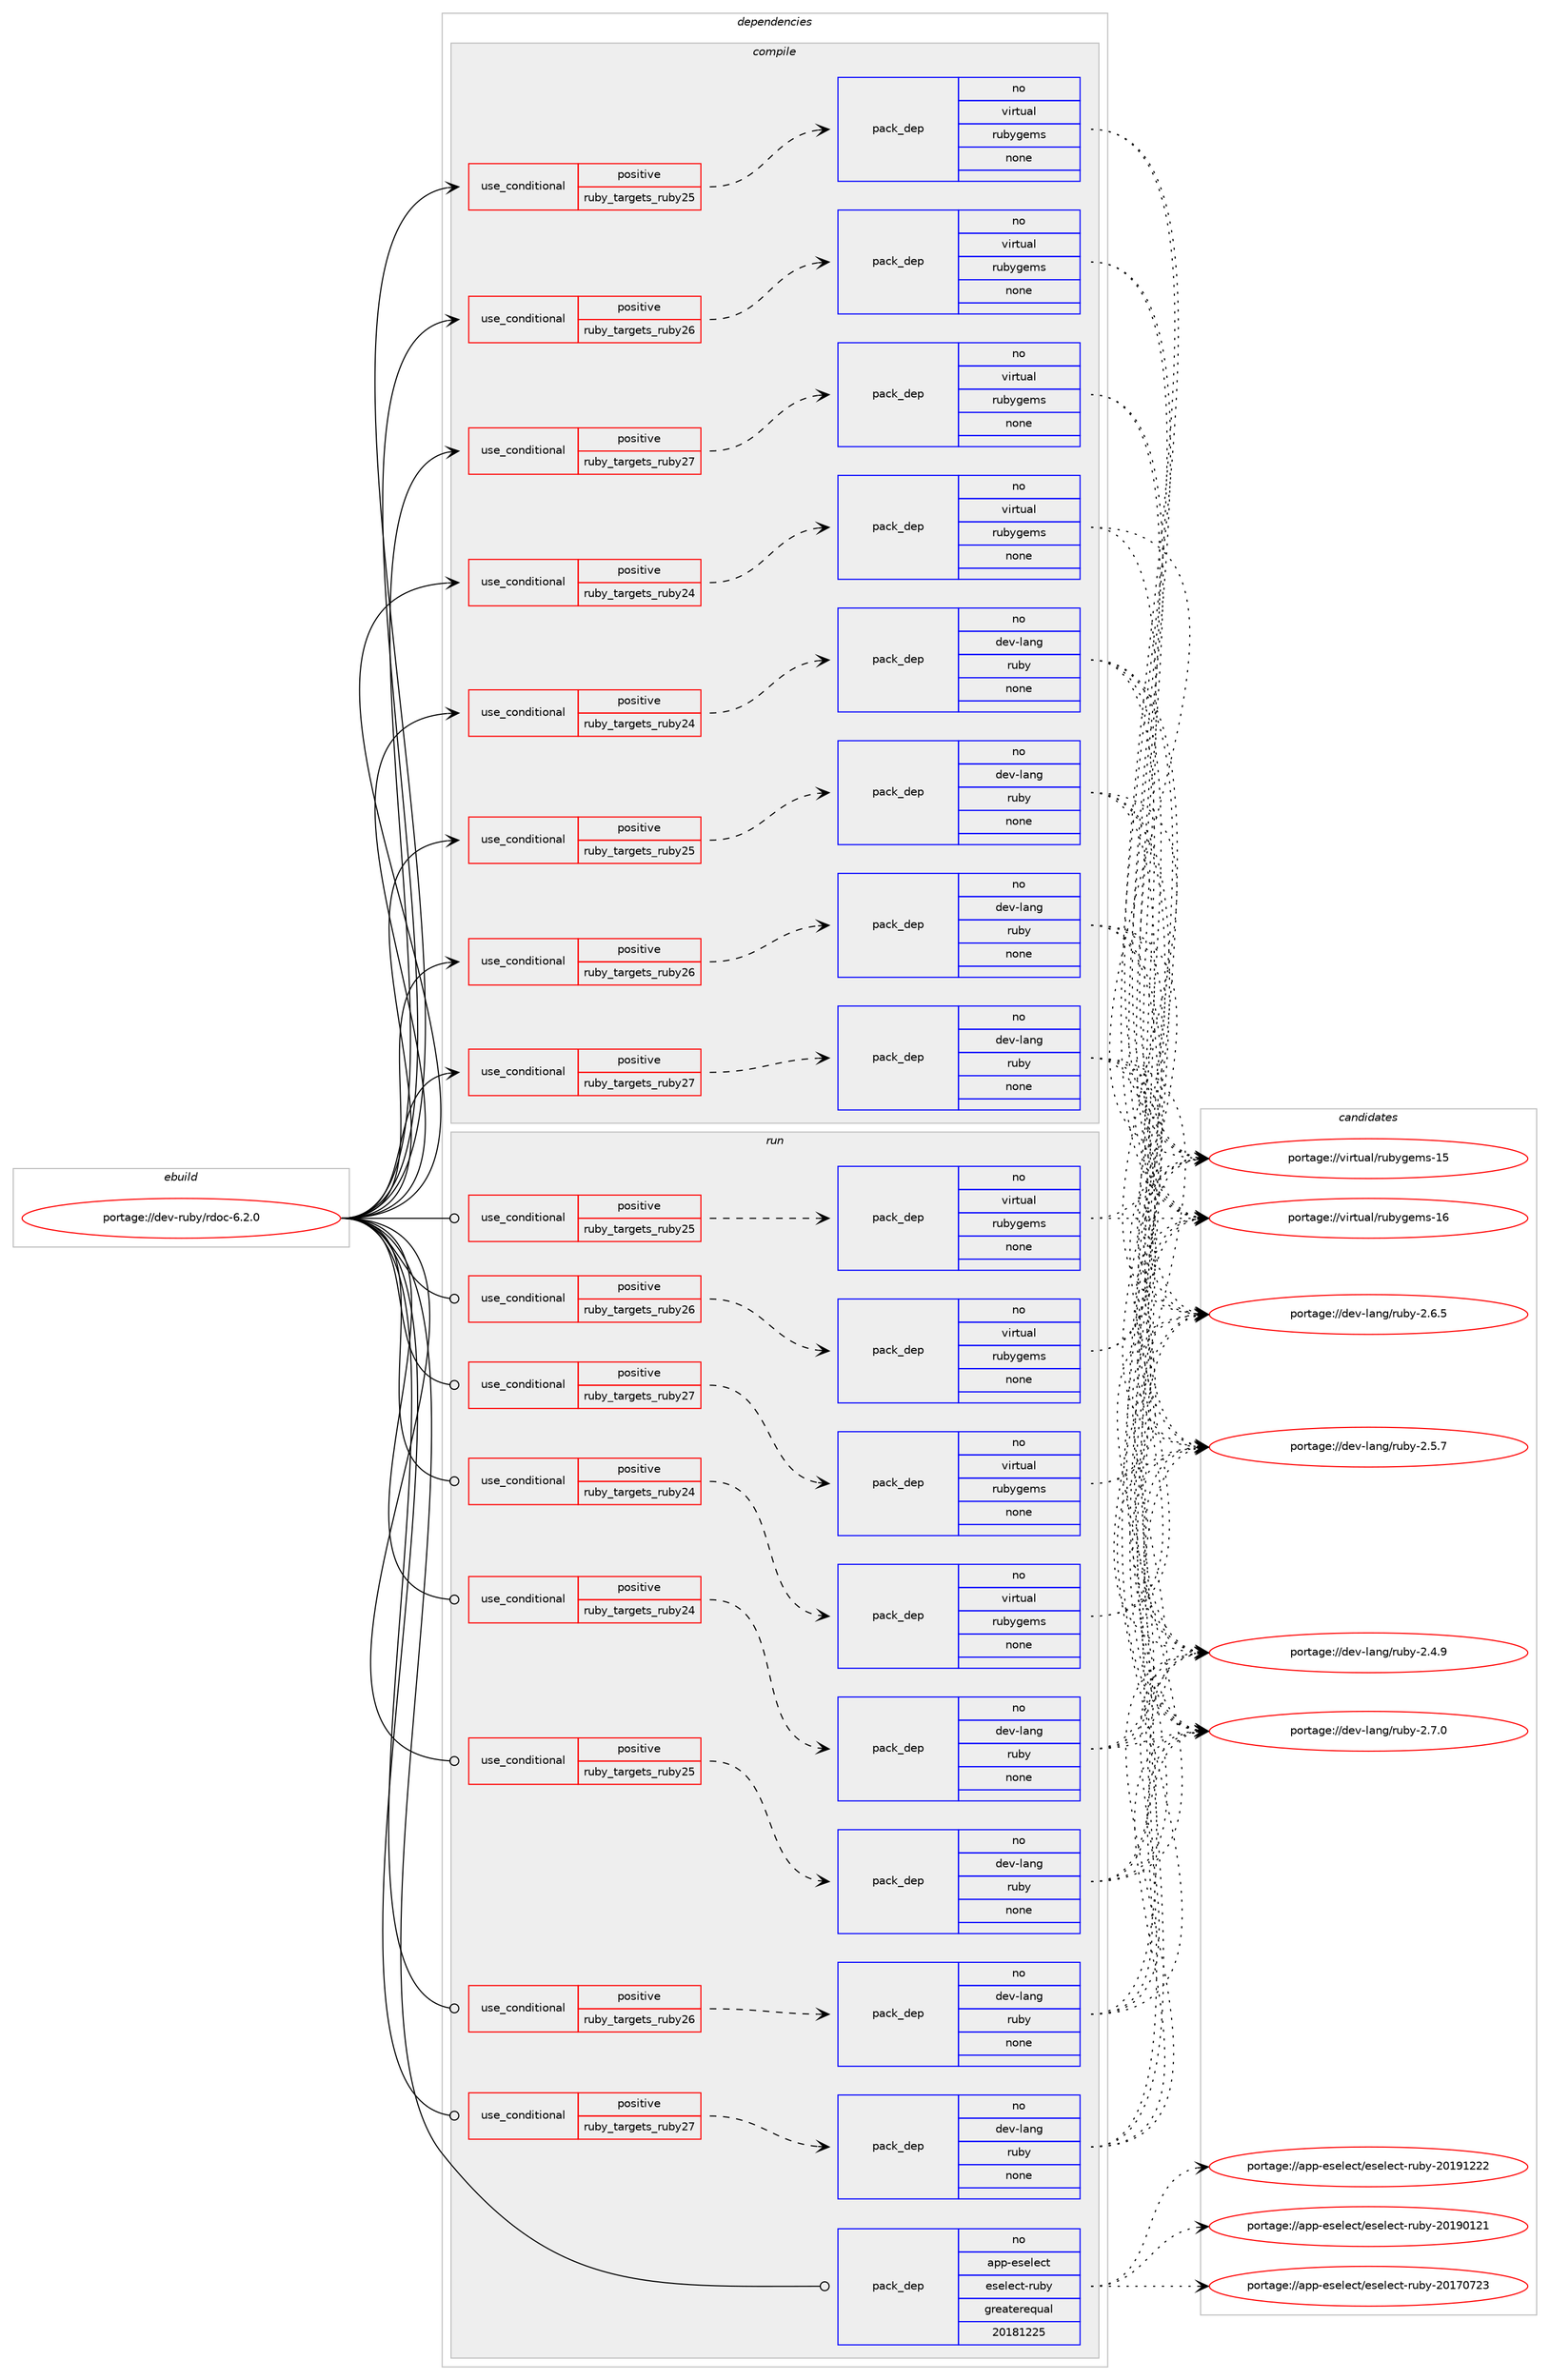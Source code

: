 digraph prolog {

# *************
# Graph options
# *************

newrank=true;
concentrate=true;
compound=true;
graph [rankdir=LR,fontname=Helvetica,fontsize=10,ranksep=1.5];#, ranksep=2.5, nodesep=0.2];
edge  [arrowhead=vee];
node  [fontname=Helvetica,fontsize=10];

# **********
# The ebuild
# **********

subgraph cluster_leftcol {
color=gray;
label=<<i>ebuild</i>>;
id [label="portage://dev-ruby/rdoc-6.2.0", color=red, width=4, href="../dev-ruby/rdoc-6.2.0.svg"];
}

# ****************
# The dependencies
# ****************

subgraph cluster_midcol {
color=gray;
label=<<i>dependencies</i>>;
subgraph cluster_compile {
fillcolor="#eeeeee";
style=filled;
label=<<i>compile</i>>;
subgraph cond76043 {
dependency334050 [label=<<TABLE BORDER="0" CELLBORDER="1" CELLSPACING="0" CELLPADDING="4"><TR><TD ROWSPAN="3" CELLPADDING="10">use_conditional</TD></TR><TR><TD>positive</TD></TR><TR><TD>ruby_targets_ruby24</TD></TR></TABLE>>, shape=none, color=red];
subgraph pack253260 {
dependency334051 [label=<<TABLE BORDER="0" CELLBORDER="1" CELLSPACING="0" CELLPADDING="4" WIDTH="220"><TR><TD ROWSPAN="6" CELLPADDING="30">pack_dep</TD></TR><TR><TD WIDTH="110">no</TD></TR><TR><TD>dev-lang</TD></TR><TR><TD>ruby</TD></TR><TR><TD>none</TD></TR><TR><TD></TD></TR></TABLE>>, shape=none, color=blue];
}
dependency334050:e -> dependency334051:w [weight=20,style="dashed",arrowhead="vee"];
}
id:e -> dependency334050:w [weight=20,style="solid",arrowhead="vee"];
subgraph cond76044 {
dependency334052 [label=<<TABLE BORDER="0" CELLBORDER="1" CELLSPACING="0" CELLPADDING="4"><TR><TD ROWSPAN="3" CELLPADDING="10">use_conditional</TD></TR><TR><TD>positive</TD></TR><TR><TD>ruby_targets_ruby24</TD></TR></TABLE>>, shape=none, color=red];
subgraph pack253261 {
dependency334053 [label=<<TABLE BORDER="0" CELLBORDER="1" CELLSPACING="0" CELLPADDING="4" WIDTH="220"><TR><TD ROWSPAN="6" CELLPADDING="30">pack_dep</TD></TR><TR><TD WIDTH="110">no</TD></TR><TR><TD>virtual</TD></TR><TR><TD>rubygems</TD></TR><TR><TD>none</TD></TR><TR><TD></TD></TR></TABLE>>, shape=none, color=blue];
}
dependency334052:e -> dependency334053:w [weight=20,style="dashed",arrowhead="vee"];
}
id:e -> dependency334052:w [weight=20,style="solid",arrowhead="vee"];
subgraph cond76045 {
dependency334054 [label=<<TABLE BORDER="0" CELLBORDER="1" CELLSPACING="0" CELLPADDING="4"><TR><TD ROWSPAN="3" CELLPADDING="10">use_conditional</TD></TR><TR><TD>positive</TD></TR><TR><TD>ruby_targets_ruby25</TD></TR></TABLE>>, shape=none, color=red];
subgraph pack253262 {
dependency334055 [label=<<TABLE BORDER="0" CELLBORDER="1" CELLSPACING="0" CELLPADDING="4" WIDTH="220"><TR><TD ROWSPAN="6" CELLPADDING="30">pack_dep</TD></TR><TR><TD WIDTH="110">no</TD></TR><TR><TD>dev-lang</TD></TR><TR><TD>ruby</TD></TR><TR><TD>none</TD></TR><TR><TD></TD></TR></TABLE>>, shape=none, color=blue];
}
dependency334054:e -> dependency334055:w [weight=20,style="dashed",arrowhead="vee"];
}
id:e -> dependency334054:w [weight=20,style="solid",arrowhead="vee"];
subgraph cond76046 {
dependency334056 [label=<<TABLE BORDER="0" CELLBORDER="1" CELLSPACING="0" CELLPADDING="4"><TR><TD ROWSPAN="3" CELLPADDING="10">use_conditional</TD></TR><TR><TD>positive</TD></TR><TR><TD>ruby_targets_ruby25</TD></TR></TABLE>>, shape=none, color=red];
subgraph pack253263 {
dependency334057 [label=<<TABLE BORDER="0" CELLBORDER="1" CELLSPACING="0" CELLPADDING="4" WIDTH="220"><TR><TD ROWSPAN="6" CELLPADDING="30">pack_dep</TD></TR><TR><TD WIDTH="110">no</TD></TR><TR><TD>virtual</TD></TR><TR><TD>rubygems</TD></TR><TR><TD>none</TD></TR><TR><TD></TD></TR></TABLE>>, shape=none, color=blue];
}
dependency334056:e -> dependency334057:w [weight=20,style="dashed",arrowhead="vee"];
}
id:e -> dependency334056:w [weight=20,style="solid",arrowhead="vee"];
subgraph cond76047 {
dependency334058 [label=<<TABLE BORDER="0" CELLBORDER="1" CELLSPACING="0" CELLPADDING="4"><TR><TD ROWSPAN="3" CELLPADDING="10">use_conditional</TD></TR><TR><TD>positive</TD></TR><TR><TD>ruby_targets_ruby26</TD></TR></TABLE>>, shape=none, color=red];
subgraph pack253264 {
dependency334059 [label=<<TABLE BORDER="0" CELLBORDER="1" CELLSPACING="0" CELLPADDING="4" WIDTH="220"><TR><TD ROWSPAN="6" CELLPADDING="30">pack_dep</TD></TR><TR><TD WIDTH="110">no</TD></TR><TR><TD>dev-lang</TD></TR><TR><TD>ruby</TD></TR><TR><TD>none</TD></TR><TR><TD></TD></TR></TABLE>>, shape=none, color=blue];
}
dependency334058:e -> dependency334059:w [weight=20,style="dashed",arrowhead="vee"];
}
id:e -> dependency334058:w [weight=20,style="solid",arrowhead="vee"];
subgraph cond76048 {
dependency334060 [label=<<TABLE BORDER="0" CELLBORDER="1" CELLSPACING="0" CELLPADDING="4"><TR><TD ROWSPAN="3" CELLPADDING="10">use_conditional</TD></TR><TR><TD>positive</TD></TR><TR><TD>ruby_targets_ruby26</TD></TR></TABLE>>, shape=none, color=red];
subgraph pack253265 {
dependency334061 [label=<<TABLE BORDER="0" CELLBORDER="1" CELLSPACING="0" CELLPADDING="4" WIDTH="220"><TR><TD ROWSPAN="6" CELLPADDING="30">pack_dep</TD></TR><TR><TD WIDTH="110">no</TD></TR><TR><TD>virtual</TD></TR><TR><TD>rubygems</TD></TR><TR><TD>none</TD></TR><TR><TD></TD></TR></TABLE>>, shape=none, color=blue];
}
dependency334060:e -> dependency334061:w [weight=20,style="dashed",arrowhead="vee"];
}
id:e -> dependency334060:w [weight=20,style="solid",arrowhead="vee"];
subgraph cond76049 {
dependency334062 [label=<<TABLE BORDER="0" CELLBORDER="1" CELLSPACING="0" CELLPADDING="4"><TR><TD ROWSPAN="3" CELLPADDING="10">use_conditional</TD></TR><TR><TD>positive</TD></TR><TR><TD>ruby_targets_ruby27</TD></TR></TABLE>>, shape=none, color=red];
subgraph pack253266 {
dependency334063 [label=<<TABLE BORDER="0" CELLBORDER="1" CELLSPACING="0" CELLPADDING="4" WIDTH="220"><TR><TD ROWSPAN="6" CELLPADDING="30">pack_dep</TD></TR><TR><TD WIDTH="110">no</TD></TR><TR><TD>dev-lang</TD></TR><TR><TD>ruby</TD></TR><TR><TD>none</TD></TR><TR><TD></TD></TR></TABLE>>, shape=none, color=blue];
}
dependency334062:e -> dependency334063:w [weight=20,style="dashed",arrowhead="vee"];
}
id:e -> dependency334062:w [weight=20,style="solid",arrowhead="vee"];
subgraph cond76050 {
dependency334064 [label=<<TABLE BORDER="0" CELLBORDER="1" CELLSPACING="0" CELLPADDING="4"><TR><TD ROWSPAN="3" CELLPADDING="10">use_conditional</TD></TR><TR><TD>positive</TD></TR><TR><TD>ruby_targets_ruby27</TD></TR></TABLE>>, shape=none, color=red];
subgraph pack253267 {
dependency334065 [label=<<TABLE BORDER="0" CELLBORDER="1" CELLSPACING="0" CELLPADDING="4" WIDTH="220"><TR><TD ROWSPAN="6" CELLPADDING="30">pack_dep</TD></TR><TR><TD WIDTH="110">no</TD></TR><TR><TD>virtual</TD></TR><TR><TD>rubygems</TD></TR><TR><TD>none</TD></TR><TR><TD></TD></TR></TABLE>>, shape=none, color=blue];
}
dependency334064:e -> dependency334065:w [weight=20,style="dashed",arrowhead="vee"];
}
id:e -> dependency334064:w [weight=20,style="solid",arrowhead="vee"];
}
subgraph cluster_compileandrun {
fillcolor="#eeeeee";
style=filled;
label=<<i>compile and run</i>>;
}
subgraph cluster_run {
fillcolor="#eeeeee";
style=filled;
label=<<i>run</i>>;
subgraph cond76051 {
dependency334066 [label=<<TABLE BORDER="0" CELLBORDER="1" CELLSPACING="0" CELLPADDING="4"><TR><TD ROWSPAN="3" CELLPADDING="10">use_conditional</TD></TR><TR><TD>positive</TD></TR><TR><TD>ruby_targets_ruby24</TD></TR></TABLE>>, shape=none, color=red];
subgraph pack253268 {
dependency334067 [label=<<TABLE BORDER="0" CELLBORDER="1" CELLSPACING="0" CELLPADDING="4" WIDTH="220"><TR><TD ROWSPAN="6" CELLPADDING="30">pack_dep</TD></TR><TR><TD WIDTH="110">no</TD></TR><TR><TD>dev-lang</TD></TR><TR><TD>ruby</TD></TR><TR><TD>none</TD></TR><TR><TD></TD></TR></TABLE>>, shape=none, color=blue];
}
dependency334066:e -> dependency334067:w [weight=20,style="dashed",arrowhead="vee"];
}
id:e -> dependency334066:w [weight=20,style="solid",arrowhead="odot"];
subgraph cond76052 {
dependency334068 [label=<<TABLE BORDER="0" CELLBORDER="1" CELLSPACING="0" CELLPADDING="4"><TR><TD ROWSPAN="3" CELLPADDING="10">use_conditional</TD></TR><TR><TD>positive</TD></TR><TR><TD>ruby_targets_ruby24</TD></TR></TABLE>>, shape=none, color=red];
subgraph pack253269 {
dependency334069 [label=<<TABLE BORDER="0" CELLBORDER="1" CELLSPACING="0" CELLPADDING="4" WIDTH="220"><TR><TD ROWSPAN="6" CELLPADDING="30">pack_dep</TD></TR><TR><TD WIDTH="110">no</TD></TR><TR><TD>virtual</TD></TR><TR><TD>rubygems</TD></TR><TR><TD>none</TD></TR><TR><TD></TD></TR></TABLE>>, shape=none, color=blue];
}
dependency334068:e -> dependency334069:w [weight=20,style="dashed",arrowhead="vee"];
}
id:e -> dependency334068:w [weight=20,style="solid",arrowhead="odot"];
subgraph cond76053 {
dependency334070 [label=<<TABLE BORDER="0" CELLBORDER="1" CELLSPACING="0" CELLPADDING="4"><TR><TD ROWSPAN="3" CELLPADDING="10">use_conditional</TD></TR><TR><TD>positive</TD></TR><TR><TD>ruby_targets_ruby25</TD></TR></TABLE>>, shape=none, color=red];
subgraph pack253270 {
dependency334071 [label=<<TABLE BORDER="0" CELLBORDER="1" CELLSPACING="0" CELLPADDING="4" WIDTH="220"><TR><TD ROWSPAN="6" CELLPADDING="30">pack_dep</TD></TR><TR><TD WIDTH="110">no</TD></TR><TR><TD>dev-lang</TD></TR><TR><TD>ruby</TD></TR><TR><TD>none</TD></TR><TR><TD></TD></TR></TABLE>>, shape=none, color=blue];
}
dependency334070:e -> dependency334071:w [weight=20,style="dashed",arrowhead="vee"];
}
id:e -> dependency334070:w [weight=20,style="solid",arrowhead="odot"];
subgraph cond76054 {
dependency334072 [label=<<TABLE BORDER="0" CELLBORDER="1" CELLSPACING="0" CELLPADDING="4"><TR><TD ROWSPAN="3" CELLPADDING="10">use_conditional</TD></TR><TR><TD>positive</TD></TR><TR><TD>ruby_targets_ruby25</TD></TR></TABLE>>, shape=none, color=red];
subgraph pack253271 {
dependency334073 [label=<<TABLE BORDER="0" CELLBORDER="1" CELLSPACING="0" CELLPADDING="4" WIDTH="220"><TR><TD ROWSPAN="6" CELLPADDING="30">pack_dep</TD></TR><TR><TD WIDTH="110">no</TD></TR><TR><TD>virtual</TD></TR><TR><TD>rubygems</TD></TR><TR><TD>none</TD></TR><TR><TD></TD></TR></TABLE>>, shape=none, color=blue];
}
dependency334072:e -> dependency334073:w [weight=20,style="dashed",arrowhead="vee"];
}
id:e -> dependency334072:w [weight=20,style="solid",arrowhead="odot"];
subgraph cond76055 {
dependency334074 [label=<<TABLE BORDER="0" CELLBORDER="1" CELLSPACING="0" CELLPADDING="4"><TR><TD ROWSPAN="3" CELLPADDING="10">use_conditional</TD></TR><TR><TD>positive</TD></TR><TR><TD>ruby_targets_ruby26</TD></TR></TABLE>>, shape=none, color=red];
subgraph pack253272 {
dependency334075 [label=<<TABLE BORDER="0" CELLBORDER="1" CELLSPACING="0" CELLPADDING="4" WIDTH="220"><TR><TD ROWSPAN="6" CELLPADDING="30">pack_dep</TD></TR><TR><TD WIDTH="110">no</TD></TR><TR><TD>dev-lang</TD></TR><TR><TD>ruby</TD></TR><TR><TD>none</TD></TR><TR><TD></TD></TR></TABLE>>, shape=none, color=blue];
}
dependency334074:e -> dependency334075:w [weight=20,style="dashed",arrowhead="vee"];
}
id:e -> dependency334074:w [weight=20,style="solid",arrowhead="odot"];
subgraph cond76056 {
dependency334076 [label=<<TABLE BORDER="0" CELLBORDER="1" CELLSPACING="0" CELLPADDING="4"><TR><TD ROWSPAN="3" CELLPADDING="10">use_conditional</TD></TR><TR><TD>positive</TD></TR><TR><TD>ruby_targets_ruby26</TD></TR></TABLE>>, shape=none, color=red];
subgraph pack253273 {
dependency334077 [label=<<TABLE BORDER="0" CELLBORDER="1" CELLSPACING="0" CELLPADDING="4" WIDTH="220"><TR><TD ROWSPAN="6" CELLPADDING="30">pack_dep</TD></TR><TR><TD WIDTH="110">no</TD></TR><TR><TD>virtual</TD></TR><TR><TD>rubygems</TD></TR><TR><TD>none</TD></TR><TR><TD></TD></TR></TABLE>>, shape=none, color=blue];
}
dependency334076:e -> dependency334077:w [weight=20,style="dashed",arrowhead="vee"];
}
id:e -> dependency334076:w [weight=20,style="solid",arrowhead="odot"];
subgraph cond76057 {
dependency334078 [label=<<TABLE BORDER="0" CELLBORDER="1" CELLSPACING="0" CELLPADDING="4"><TR><TD ROWSPAN="3" CELLPADDING="10">use_conditional</TD></TR><TR><TD>positive</TD></TR><TR><TD>ruby_targets_ruby27</TD></TR></TABLE>>, shape=none, color=red];
subgraph pack253274 {
dependency334079 [label=<<TABLE BORDER="0" CELLBORDER="1" CELLSPACING="0" CELLPADDING="4" WIDTH="220"><TR><TD ROWSPAN="6" CELLPADDING="30">pack_dep</TD></TR><TR><TD WIDTH="110">no</TD></TR><TR><TD>dev-lang</TD></TR><TR><TD>ruby</TD></TR><TR><TD>none</TD></TR><TR><TD></TD></TR></TABLE>>, shape=none, color=blue];
}
dependency334078:e -> dependency334079:w [weight=20,style="dashed",arrowhead="vee"];
}
id:e -> dependency334078:w [weight=20,style="solid",arrowhead="odot"];
subgraph cond76058 {
dependency334080 [label=<<TABLE BORDER="0" CELLBORDER="1" CELLSPACING="0" CELLPADDING="4"><TR><TD ROWSPAN="3" CELLPADDING="10">use_conditional</TD></TR><TR><TD>positive</TD></TR><TR><TD>ruby_targets_ruby27</TD></TR></TABLE>>, shape=none, color=red];
subgraph pack253275 {
dependency334081 [label=<<TABLE BORDER="0" CELLBORDER="1" CELLSPACING="0" CELLPADDING="4" WIDTH="220"><TR><TD ROWSPAN="6" CELLPADDING="30">pack_dep</TD></TR><TR><TD WIDTH="110">no</TD></TR><TR><TD>virtual</TD></TR><TR><TD>rubygems</TD></TR><TR><TD>none</TD></TR><TR><TD></TD></TR></TABLE>>, shape=none, color=blue];
}
dependency334080:e -> dependency334081:w [weight=20,style="dashed",arrowhead="vee"];
}
id:e -> dependency334080:w [weight=20,style="solid",arrowhead="odot"];
subgraph pack253276 {
dependency334082 [label=<<TABLE BORDER="0" CELLBORDER="1" CELLSPACING="0" CELLPADDING="4" WIDTH="220"><TR><TD ROWSPAN="6" CELLPADDING="30">pack_dep</TD></TR><TR><TD WIDTH="110">no</TD></TR><TR><TD>app-eselect</TD></TR><TR><TD>eselect-ruby</TD></TR><TR><TD>greaterequal</TD></TR><TR><TD>20181225</TD></TR></TABLE>>, shape=none, color=blue];
}
id:e -> dependency334082:w [weight=20,style="solid",arrowhead="odot"];
}
}

# **************
# The candidates
# **************

subgraph cluster_choices {
rank=same;
color=gray;
label=<<i>candidates</i>>;

subgraph choice253260 {
color=black;
nodesep=1;
choice10010111845108971101034711411798121455046554648 [label="portage://dev-lang/ruby-2.7.0", color=red, width=4,href="../dev-lang/ruby-2.7.0.svg"];
choice10010111845108971101034711411798121455046544653 [label="portage://dev-lang/ruby-2.6.5", color=red, width=4,href="../dev-lang/ruby-2.6.5.svg"];
choice10010111845108971101034711411798121455046534655 [label="portage://dev-lang/ruby-2.5.7", color=red, width=4,href="../dev-lang/ruby-2.5.7.svg"];
choice10010111845108971101034711411798121455046524657 [label="portage://dev-lang/ruby-2.4.9", color=red, width=4,href="../dev-lang/ruby-2.4.9.svg"];
dependency334051:e -> choice10010111845108971101034711411798121455046554648:w [style=dotted,weight="100"];
dependency334051:e -> choice10010111845108971101034711411798121455046544653:w [style=dotted,weight="100"];
dependency334051:e -> choice10010111845108971101034711411798121455046534655:w [style=dotted,weight="100"];
dependency334051:e -> choice10010111845108971101034711411798121455046524657:w [style=dotted,weight="100"];
}
subgraph choice253261 {
color=black;
nodesep=1;
choice118105114116117971084711411798121103101109115454954 [label="portage://virtual/rubygems-16", color=red, width=4,href="../virtual/rubygems-16.svg"];
choice118105114116117971084711411798121103101109115454953 [label="portage://virtual/rubygems-15", color=red, width=4,href="../virtual/rubygems-15.svg"];
dependency334053:e -> choice118105114116117971084711411798121103101109115454954:w [style=dotted,weight="100"];
dependency334053:e -> choice118105114116117971084711411798121103101109115454953:w [style=dotted,weight="100"];
}
subgraph choice253262 {
color=black;
nodesep=1;
choice10010111845108971101034711411798121455046554648 [label="portage://dev-lang/ruby-2.7.0", color=red, width=4,href="../dev-lang/ruby-2.7.0.svg"];
choice10010111845108971101034711411798121455046544653 [label="portage://dev-lang/ruby-2.6.5", color=red, width=4,href="../dev-lang/ruby-2.6.5.svg"];
choice10010111845108971101034711411798121455046534655 [label="portage://dev-lang/ruby-2.5.7", color=red, width=4,href="../dev-lang/ruby-2.5.7.svg"];
choice10010111845108971101034711411798121455046524657 [label="portage://dev-lang/ruby-2.4.9", color=red, width=4,href="../dev-lang/ruby-2.4.9.svg"];
dependency334055:e -> choice10010111845108971101034711411798121455046554648:w [style=dotted,weight="100"];
dependency334055:e -> choice10010111845108971101034711411798121455046544653:w [style=dotted,weight="100"];
dependency334055:e -> choice10010111845108971101034711411798121455046534655:w [style=dotted,weight="100"];
dependency334055:e -> choice10010111845108971101034711411798121455046524657:w [style=dotted,weight="100"];
}
subgraph choice253263 {
color=black;
nodesep=1;
choice118105114116117971084711411798121103101109115454954 [label="portage://virtual/rubygems-16", color=red, width=4,href="../virtual/rubygems-16.svg"];
choice118105114116117971084711411798121103101109115454953 [label="portage://virtual/rubygems-15", color=red, width=4,href="../virtual/rubygems-15.svg"];
dependency334057:e -> choice118105114116117971084711411798121103101109115454954:w [style=dotted,weight="100"];
dependency334057:e -> choice118105114116117971084711411798121103101109115454953:w [style=dotted,weight="100"];
}
subgraph choice253264 {
color=black;
nodesep=1;
choice10010111845108971101034711411798121455046554648 [label="portage://dev-lang/ruby-2.7.0", color=red, width=4,href="../dev-lang/ruby-2.7.0.svg"];
choice10010111845108971101034711411798121455046544653 [label="portage://dev-lang/ruby-2.6.5", color=red, width=4,href="../dev-lang/ruby-2.6.5.svg"];
choice10010111845108971101034711411798121455046534655 [label="portage://dev-lang/ruby-2.5.7", color=red, width=4,href="../dev-lang/ruby-2.5.7.svg"];
choice10010111845108971101034711411798121455046524657 [label="portage://dev-lang/ruby-2.4.9", color=red, width=4,href="../dev-lang/ruby-2.4.9.svg"];
dependency334059:e -> choice10010111845108971101034711411798121455046554648:w [style=dotted,weight="100"];
dependency334059:e -> choice10010111845108971101034711411798121455046544653:w [style=dotted,weight="100"];
dependency334059:e -> choice10010111845108971101034711411798121455046534655:w [style=dotted,weight="100"];
dependency334059:e -> choice10010111845108971101034711411798121455046524657:w [style=dotted,weight="100"];
}
subgraph choice253265 {
color=black;
nodesep=1;
choice118105114116117971084711411798121103101109115454954 [label="portage://virtual/rubygems-16", color=red, width=4,href="../virtual/rubygems-16.svg"];
choice118105114116117971084711411798121103101109115454953 [label="portage://virtual/rubygems-15", color=red, width=4,href="../virtual/rubygems-15.svg"];
dependency334061:e -> choice118105114116117971084711411798121103101109115454954:w [style=dotted,weight="100"];
dependency334061:e -> choice118105114116117971084711411798121103101109115454953:w [style=dotted,weight="100"];
}
subgraph choice253266 {
color=black;
nodesep=1;
choice10010111845108971101034711411798121455046554648 [label="portage://dev-lang/ruby-2.7.0", color=red, width=4,href="../dev-lang/ruby-2.7.0.svg"];
choice10010111845108971101034711411798121455046544653 [label="portage://dev-lang/ruby-2.6.5", color=red, width=4,href="../dev-lang/ruby-2.6.5.svg"];
choice10010111845108971101034711411798121455046534655 [label="portage://dev-lang/ruby-2.5.7", color=red, width=4,href="../dev-lang/ruby-2.5.7.svg"];
choice10010111845108971101034711411798121455046524657 [label="portage://dev-lang/ruby-2.4.9", color=red, width=4,href="../dev-lang/ruby-2.4.9.svg"];
dependency334063:e -> choice10010111845108971101034711411798121455046554648:w [style=dotted,weight="100"];
dependency334063:e -> choice10010111845108971101034711411798121455046544653:w [style=dotted,weight="100"];
dependency334063:e -> choice10010111845108971101034711411798121455046534655:w [style=dotted,weight="100"];
dependency334063:e -> choice10010111845108971101034711411798121455046524657:w [style=dotted,weight="100"];
}
subgraph choice253267 {
color=black;
nodesep=1;
choice118105114116117971084711411798121103101109115454954 [label="portage://virtual/rubygems-16", color=red, width=4,href="../virtual/rubygems-16.svg"];
choice118105114116117971084711411798121103101109115454953 [label="portage://virtual/rubygems-15", color=red, width=4,href="../virtual/rubygems-15.svg"];
dependency334065:e -> choice118105114116117971084711411798121103101109115454954:w [style=dotted,weight="100"];
dependency334065:e -> choice118105114116117971084711411798121103101109115454953:w [style=dotted,weight="100"];
}
subgraph choice253268 {
color=black;
nodesep=1;
choice10010111845108971101034711411798121455046554648 [label="portage://dev-lang/ruby-2.7.0", color=red, width=4,href="../dev-lang/ruby-2.7.0.svg"];
choice10010111845108971101034711411798121455046544653 [label="portage://dev-lang/ruby-2.6.5", color=red, width=4,href="../dev-lang/ruby-2.6.5.svg"];
choice10010111845108971101034711411798121455046534655 [label="portage://dev-lang/ruby-2.5.7", color=red, width=4,href="../dev-lang/ruby-2.5.7.svg"];
choice10010111845108971101034711411798121455046524657 [label="portage://dev-lang/ruby-2.4.9", color=red, width=4,href="../dev-lang/ruby-2.4.9.svg"];
dependency334067:e -> choice10010111845108971101034711411798121455046554648:w [style=dotted,weight="100"];
dependency334067:e -> choice10010111845108971101034711411798121455046544653:w [style=dotted,weight="100"];
dependency334067:e -> choice10010111845108971101034711411798121455046534655:w [style=dotted,weight="100"];
dependency334067:e -> choice10010111845108971101034711411798121455046524657:w [style=dotted,weight="100"];
}
subgraph choice253269 {
color=black;
nodesep=1;
choice118105114116117971084711411798121103101109115454954 [label="portage://virtual/rubygems-16", color=red, width=4,href="../virtual/rubygems-16.svg"];
choice118105114116117971084711411798121103101109115454953 [label="portage://virtual/rubygems-15", color=red, width=4,href="../virtual/rubygems-15.svg"];
dependency334069:e -> choice118105114116117971084711411798121103101109115454954:w [style=dotted,weight="100"];
dependency334069:e -> choice118105114116117971084711411798121103101109115454953:w [style=dotted,weight="100"];
}
subgraph choice253270 {
color=black;
nodesep=1;
choice10010111845108971101034711411798121455046554648 [label="portage://dev-lang/ruby-2.7.0", color=red, width=4,href="../dev-lang/ruby-2.7.0.svg"];
choice10010111845108971101034711411798121455046544653 [label="portage://dev-lang/ruby-2.6.5", color=red, width=4,href="../dev-lang/ruby-2.6.5.svg"];
choice10010111845108971101034711411798121455046534655 [label="portage://dev-lang/ruby-2.5.7", color=red, width=4,href="../dev-lang/ruby-2.5.7.svg"];
choice10010111845108971101034711411798121455046524657 [label="portage://dev-lang/ruby-2.4.9", color=red, width=4,href="../dev-lang/ruby-2.4.9.svg"];
dependency334071:e -> choice10010111845108971101034711411798121455046554648:w [style=dotted,weight="100"];
dependency334071:e -> choice10010111845108971101034711411798121455046544653:w [style=dotted,weight="100"];
dependency334071:e -> choice10010111845108971101034711411798121455046534655:w [style=dotted,weight="100"];
dependency334071:e -> choice10010111845108971101034711411798121455046524657:w [style=dotted,weight="100"];
}
subgraph choice253271 {
color=black;
nodesep=1;
choice118105114116117971084711411798121103101109115454954 [label="portage://virtual/rubygems-16", color=red, width=4,href="../virtual/rubygems-16.svg"];
choice118105114116117971084711411798121103101109115454953 [label="portage://virtual/rubygems-15", color=red, width=4,href="../virtual/rubygems-15.svg"];
dependency334073:e -> choice118105114116117971084711411798121103101109115454954:w [style=dotted,weight="100"];
dependency334073:e -> choice118105114116117971084711411798121103101109115454953:w [style=dotted,weight="100"];
}
subgraph choice253272 {
color=black;
nodesep=1;
choice10010111845108971101034711411798121455046554648 [label="portage://dev-lang/ruby-2.7.0", color=red, width=4,href="../dev-lang/ruby-2.7.0.svg"];
choice10010111845108971101034711411798121455046544653 [label="portage://dev-lang/ruby-2.6.5", color=red, width=4,href="../dev-lang/ruby-2.6.5.svg"];
choice10010111845108971101034711411798121455046534655 [label="portage://dev-lang/ruby-2.5.7", color=red, width=4,href="../dev-lang/ruby-2.5.7.svg"];
choice10010111845108971101034711411798121455046524657 [label="portage://dev-lang/ruby-2.4.9", color=red, width=4,href="../dev-lang/ruby-2.4.9.svg"];
dependency334075:e -> choice10010111845108971101034711411798121455046554648:w [style=dotted,weight="100"];
dependency334075:e -> choice10010111845108971101034711411798121455046544653:w [style=dotted,weight="100"];
dependency334075:e -> choice10010111845108971101034711411798121455046534655:w [style=dotted,weight="100"];
dependency334075:e -> choice10010111845108971101034711411798121455046524657:w [style=dotted,weight="100"];
}
subgraph choice253273 {
color=black;
nodesep=1;
choice118105114116117971084711411798121103101109115454954 [label="portage://virtual/rubygems-16", color=red, width=4,href="../virtual/rubygems-16.svg"];
choice118105114116117971084711411798121103101109115454953 [label="portage://virtual/rubygems-15", color=red, width=4,href="../virtual/rubygems-15.svg"];
dependency334077:e -> choice118105114116117971084711411798121103101109115454954:w [style=dotted,weight="100"];
dependency334077:e -> choice118105114116117971084711411798121103101109115454953:w [style=dotted,weight="100"];
}
subgraph choice253274 {
color=black;
nodesep=1;
choice10010111845108971101034711411798121455046554648 [label="portage://dev-lang/ruby-2.7.0", color=red, width=4,href="../dev-lang/ruby-2.7.0.svg"];
choice10010111845108971101034711411798121455046544653 [label="portage://dev-lang/ruby-2.6.5", color=red, width=4,href="../dev-lang/ruby-2.6.5.svg"];
choice10010111845108971101034711411798121455046534655 [label="portage://dev-lang/ruby-2.5.7", color=red, width=4,href="../dev-lang/ruby-2.5.7.svg"];
choice10010111845108971101034711411798121455046524657 [label="portage://dev-lang/ruby-2.4.9", color=red, width=4,href="../dev-lang/ruby-2.4.9.svg"];
dependency334079:e -> choice10010111845108971101034711411798121455046554648:w [style=dotted,weight="100"];
dependency334079:e -> choice10010111845108971101034711411798121455046544653:w [style=dotted,weight="100"];
dependency334079:e -> choice10010111845108971101034711411798121455046534655:w [style=dotted,weight="100"];
dependency334079:e -> choice10010111845108971101034711411798121455046524657:w [style=dotted,weight="100"];
}
subgraph choice253275 {
color=black;
nodesep=1;
choice118105114116117971084711411798121103101109115454954 [label="portage://virtual/rubygems-16", color=red, width=4,href="../virtual/rubygems-16.svg"];
choice118105114116117971084711411798121103101109115454953 [label="portage://virtual/rubygems-15", color=red, width=4,href="../virtual/rubygems-15.svg"];
dependency334081:e -> choice118105114116117971084711411798121103101109115454954:w [style=dotted,weight="100"];
dependency334081:e -> choice118105114116117971084711411798121103101109115454953:w [style=dotted,weight="100"];
}
subgraph choice253276 {
color=black;
nodesep=1;
choice97112112451011151011081019911647101115101108101991164511411798121455048495749505050 [label="portage://app-eselect/eselect-ruby-20191222", color=red, width=4,href="../app-eselect/eselect-ruby-20191222.svg"];
choice97112112451011151011081019911647101115101108101991164511411798121455048495748495049 [label="portage://app-eselect/eselect-ruby-20190121", color=red, width=4,href="../app-eselect/eselect-ruby-20190121.svg"];
choice97112112451011151011081019911647101115101108101991164511411798121455048495548555051 [label="portage://app-eselect/eselect-ruby-20170723", color=red, width=4,href="../app-eselect/eselect-ruby-20170723.svg"];
dependency334082:e -> choice97112112451011151011081019911647101115101108101991164511411798121455048495749505050:w [style=dotted,weight="100"];
dependency334082:e -> choice97112112451011151011081019911647101115101108101991164511411798121455048495748495049:w [style=dotted,weight="100"];
dependency334082:e -> choice97112112451011151011081019911647101115101108101991164511411798121455048495548555051:w [style=dotted,weight="100"];
}
}

}
